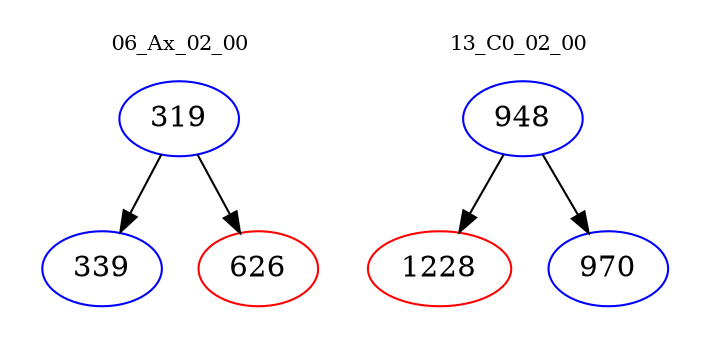 digraph{
subgraph cluster_0 {
color = white
label = "06_Ax_02_00";
fontsize=10;
T0_319 [label="319", color="blue"]
T0_319 -> T0_339 [color="black"]
T0_339 [label="339", color="blue"]
T0_319 -> T0_626 [color="black"]
T0_626 [label="626", color="red"]
}
subgraph cluster_1 {
color = white
label = "13_C0_02_00";
fontsize=10;
T1_948 [label="948", color="blue"]
T1_948 -> T1_1228 [color="black"]
T1_1228 [label="1228", color="red"]
T1_948 -> T1_970 [color="black"]
T1_970 [label="970", color="blue"]
}
}
